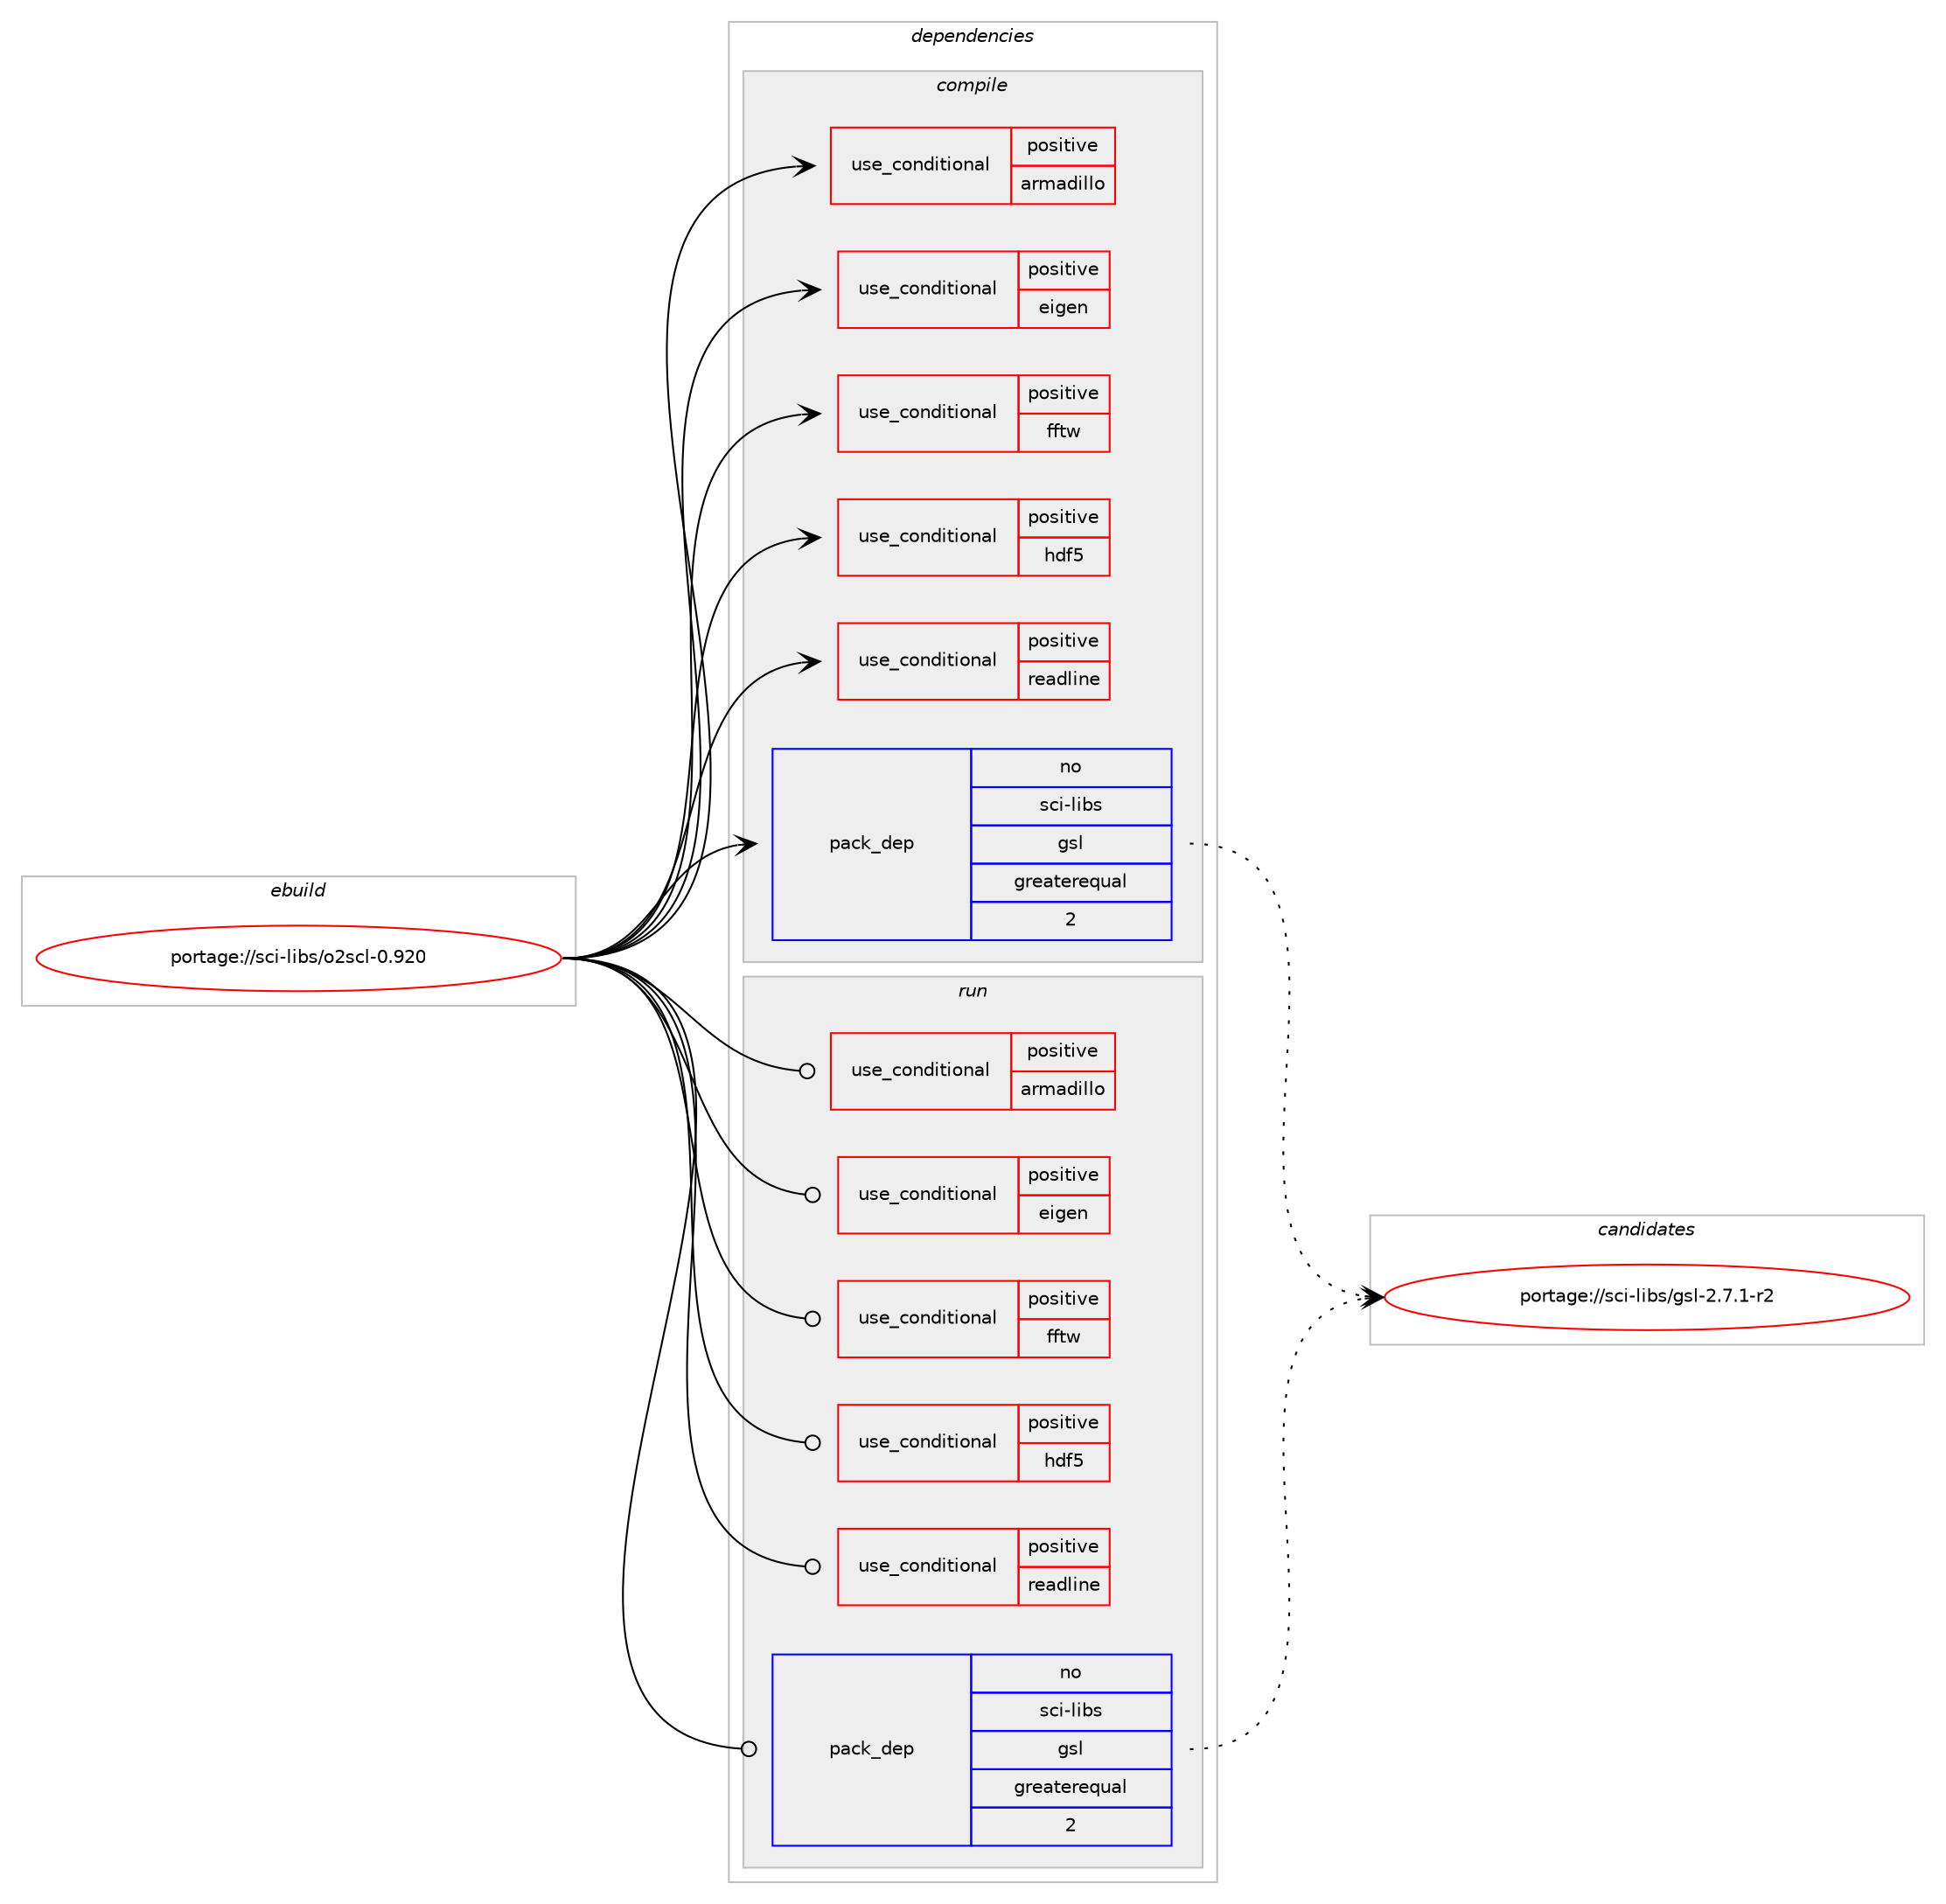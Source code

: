 digraph prolog {

# *************
# Graph options
# *************

newrank=true;
concentrate=true;
compound=true;
graph [rankdir=LR,fontname=Helvetica,fontsize=10,ranksep=1.5];#, ranksep=2.5, nodesep=0.2];
edge  [arrowhead=vee];
node  [fontname=Helvetica,fontsize=10];

# **********
# The ebuild
# **********

subgraph cluster_leftcol {
color=gray;
rank=same;
label=<<i>ebuild</i>>;
id [label="portage://sci-libs/o2scl-0.920", color=red, width=4, href="../sci-libs/o2scl-0.920.svg"];
}

# ****************
# The dependencies
# ****************

subgraph cluster_midcol {
color=gray;
label=<<i>dependencies</i>>;
subgraph cluster_compile {
fillcolor="#eeeeee";
style=filled;
label=<<i>compile</i>>;
subgraph cond104339 {
dependency202349 [label=<<TABLE BORDER="0" CELLBORDER="1" CELLSPACING="0" CELLPADDING="4"><TR><TD ROWSPAN="3" CELLPADDING="10">use_conditional</TD></TR><TR><TD>positive</TD></TR><TR><TD>armadillo</TD></TR></TABLE>>, shape=none, color=red];
# *** BEGIN UNKNOWN DEPENDENCY TYPE (TODO) ***
# dependency202349 -> package_dependency(portage://sci-libs/o2scl-0.920,install,no,sci-libs,armadillo,none,[,,],[],[use(enable(lapack),none)])
# *** END UNKNOWN DEPENDENCY TYPE (TODO) ***

}
id:e -> dependency202349:w [weight=20,style="solid",arrowhead="vee"];
subgraph cond104340 {
dependency202350 [label=<<TABLE BORDER="0" CELLBORDER="1" CELLSPACING="0" CELLPADDING="4"><TR><TD ROWSPAN="3" CELLPADDING="10">use_conditional</TD></TR><TR><TD>positive</TD></TR><TR><TD>eigen</TD></TR></TABLE>>, shape=none, color=red];
# *** BEGIN UNKNOWN DEPENDENCY TYPE (TODO) ***
# dependency202350 -> package_dependency(portage://sci-libs/o2scl-0.920,install,no,dev-cpp,eigen,none,[,,],[slot(3)],[])
# *** END UNKNOWN DEPENDENCY TYPE (TODO) ***

}
id:e -> dependency202350:w [weight=20,style="solid",arrowhead="vee"];
subgraph cond104341 {
dependency202351 [label=<<TABLE BORDER="0" CELLBORDER="1" CELLSPACING="0" CELLPADDING="4"><TR><TD ROWSPAN="3" CELLPADDING="10">use_conditional</TD></TR><TR><TD>positive</TD></TR><TR><TD>fftw</TD></TR></TABLE>>, shape=none, color=red];
# *** BEGIN UNKNOWN DEPENDENCY TYPE (TODO) ***
# dependency202351 -> package_dependency(portage://sci-libs/o2scl-0.920,install,no,sci-libs,fftw,none,[,,],[slot(3.0),equal],[])
# *** END UNKNOWN DEPENDENCY TYPE (TODO) ***

}
id:e -> dependency202351:w [weight=20,style="solid",arrowhead="vee"];
subgraph cond104342 {
dependency202352 [label=<<TABLE BORDER="0" CELLBORDER="1" CELLSPACING="0" CELLPADDING="4"><TR><TD ROWSPAN="3" CELLPADDING="10">use_conditional</TD></TR><TR><TD>positive</TD></TR><TR><TD>hdf5</TD></TR></TABLE>>, shape=none, color=red];
# *** BEGIN UNKNOWN DEPENDENCY TYPE (TODO) ***
# dependency202352 -> package_dependency(portage://sci-libs/o2scl-0.920,install,no,sci-libs,hdf5,none,[,,],[slot(0),equal],[])
# *** END UNKNOWN DEPENDENCY TYPE (TODO) ***

}
id:e -> dependency202352:w [weight=20,style="solid",arrowhead="vee"];
subgraph cond104343 {
dependency202353 [label=<<TABLE BORDER="0" CELLBORDER="1" CELLSPACING="0" CELLPADDING="4"><TR><TD ROWSPAN="3" CELLPADDING="10">use_conditional</TD></TR><TR><TD>positive</TD></TR><TR><TD>readline</TD></TR></TABLE>>, shape=none, color=red];
# *** BEGIN UNKNOWN DEPENDENCY TYPE (TODO) ***
# dependency202353 -> package_dependency(portage://sci-libs/o2scl-0.920,install,no,sys-libs,readline,none,[,,],[slot(0),equal],[])
# *** END UNKNOWN DEPENDENCY TYPE (TODO) ***

}
id:e -> dependency202353:w [weight=20,style="solid",arrowhead="vee"];
# *** BEGIN UNKNOWN DEPENDENCY TYPE (TODO) ***
# id -> package_dependency(portage://sci-libs/o2scl-0.920,install,no,dev-libs,boost,none,[,,],any_same_slot,[])
# *** END UNKNOWN DEPENDENCY TYPE (TODO) ***

subgraph pack95203 {
dependency202354 [label=<<TABLE BORDER="0" CELLBORDER="1" CELLSPACING="0" CELLPADDING="4" WIDTH="220"><TR><TD ROWSPAN="6" CELLPADDING="30">pack_dep</TD></TR><TR><TD WIDTH="110">no</TD></TR><TR><TD>sci-libs</TD></TR><TR><TD>gsl</TD></TR><TR><TD>greaterequal</TD></TR><TR><TD>2</TD></TR></TABLE>>, shape=none, color=blue];
}
id:e -> dependency202354:w [weight=20,style="solid",arrowhead="vee"];
# *** BEGIN UNKNOWN DEPENDENCY TYPE (TODO) ***
# id -> package_dependency(portage://sci-libs/o2scl-0.920,install,no,virtual,cblas,none,[,,],any_same_slot,[])
# *** END UNKNOWN DEPENDENCY TYPE (TODO) ***

# *** BEGIN UNKNOWN DEPENDENCY TYPE (TODO) ***
# id -> package_dependency(portage://sci-libs/o2scl-0.920,install,no,virtual,pkgconfig,none,[,,],[],[])
# *** END UNKNOWN DEPENDENCY TYPE (TODO) ***

}
subgraph cluster_compileandrun {
fillcolor="#eeeeee";
style=filled;
label=<<i>compile and run</i>>;
}
subgraph cluster_run {
fillcolor="#eeeeee";
style=filled;
label=<<i>run</i>>;
subgraph cond104344 {
dependency202355 [label=<<TABLE BORDER="0" CELLBORDER="1" CELLSPACING="0" CELLPADDING="4"><TR><TD ROWSPAN="3" CELLPADDING="10">use_conditional</TD></TR><TR><TD>positive</TD></TR><TR><TD>armadillo</TD></TR></TABLE>>, shape=none, color=red];
# *** BEGIN UNKNOWN DEPENDENCY TYPE (TODO) ***
# dependency202355 -> package_dependency(portage://sci-libs/o2scl-0.920,run,no,sci-libs,armadillo,none,[,,],[],[use(enable(lapack),none)])
# *** END UNKNOWN DEPENDENCY TYPE (TODO) ***

}
id:e -> dependency202355:w [weight=20,style="solid",arrowhead="odot"];
subgraph cond104345 {
dependency202356 [label=<<TABLE BORDER="0" CELLBORDER="1" CELLSPACING="0" CELLPADDING="4"><TR><TD ROWSPAN="3" CELLPADDING="10">use_conditional</TD></TR><TR><TD>positive</TD></TR><TR><TD>eigen</TD></TR></TABLE>>, shape=none, color=red];
# *** BEGIN UNKNOWN DEPENDENCY TYPE (TODO) ***
# dependency202356 -> package_dependency(portage://sci-libs/o2scl-0.920,run,no,dev-cpp,eigen,none,[,,],[slot(3)],[])
# *** END UNKNOWN DEPENDENCY TYPE (TODO) ***

}
id:e -> dependency202356:w [weight=20,style="solid",arrowhead="odot"];
subgraph cond104346 {
dependency202357 [label=<<TABLE BORDER="0" CELLBORDER="1" CELLSPACING="0" CELLPADDING="4"><TR><TD ROWSPAN="3" CELLPADDING="10">use_conditional</TD></TR><TR><TD>positive</TD></TR><TR><TD>fftw</TD></TR></TABLE>>, shape=none, color=red];
# *** BEGIN UNKNOWN DEPENDENCY TYPE (TODO) ***
# dependency202357 -> package_dependency(portage://sci-libs/o2scl-0.920,run,no,sci-libs,fftw,none,[,,],[slot(3.0),equal],[])
# *** END UNKNOWN DEPENDENCY TYPE (TODO) ***

}
id:e -> dependency202357:w [weight=20,style="solid",arrowhead="odot"];
subgraph cond104347 {
dependency202358 [label=<<TABLE BORDER="0" CELLBORDER="1" CELLSPACING="0" CELLPADDING="4"><TR><TD ROWSPAN="3" CELLPADDING="10">use_conditional</TD></TR><TR><TD>positive</TD></TR><TR><TD>hdf5</TD></TR></TABLE>>, shape=none, color=red];
# *** BEGIN UNKNOWN DEPENDENCY TYPE (TODO) ***
# dependency202358 -> package_dependency(portage://sci-libs/o2scl-0.920,run,no,sci-libs,hdf5,none,[,,],[slot(0),equal],[])
# *** END UNKNOWN DEPENDENCY TYPE (TODO) ***

}
id:e -> dependency202358:w [weight=20,style="solid",arrowhead="odot"];
subgraph cond104348 {
dependency202359 [label=<<TABLE BORDER="0" CELLBORDER="1" CELLSPACING="0" CELLPADDING="4"><TR><TD ROWSPAN="3" CELLPADDING="10">use_conditional</TD></TR><TR><TD>positive</TD></TR><TR><TD>readline</TD></TR></TABLE>>, shape=none, color=red];
# *** BEGIN UNKNOWN DEPENDENCY TYPE (TODO) ***
# dependency202359 -> package_dependency(portage://sci-libs/o2scl-0.920,run,no,sys-libs,readline,none,[,,],[slot(0),equal],[])
# *** END UNKNOWN DEPENDENCY TYPE (TODO) ***

}
id:e -> dependency202359:w [weight=20,style="solid",arrowhead="odot"];
# *** BEGIN UNKNOWN DEPENDENCY TYPE (TODO) ***
# id -> package_dependency(portage://sci-libs/o2scl-0.920,run,no,dev-libs,boost,none,[,,],any_same_slot,[])
# *** END UNKNOWN DEPENDENCY TYPE (TODO) ***

subgraph pack95204 {
dependency202360 [label=<<TABLE BORDER="0" CELLBORDER="1" CELLSPACING="0" CELLPADDING="4" WIDTH="220"><TR><TD ROWSPAN="6" CELLPADDING="30">pack_dep</TD></TR><TR><TD WIDTH="110">no</TD></TR><TR><TD>sci-libs</TD></TR><TR><TD>gsl</TD></TR><TR><TD>greaterequal</TD></TR><TR><TD>2</TD></TR></TABLE>>, shape=none, color=blue];
}
id:e -> dependency202360:w [weight=20,style="solid",arrowhead="odot"];
# *** BEGIN UNKNOWN DEPENDENCY TYPE (TODO) ***
# id -> package_dependency(portage://sci-libs/o2scl-0.920,run,no,virtual,cblas,none,[,,],any_same_slot,[])
# *** END UNKNOWN DEPENDENCY TYPE (TODO) ***

}
}

# **************
# The candidates
# **************

subgraph cluster_choices {
rank=same;
color=gray;
label=<<i>candidates</i>>;

subgraph choice95203 {
color=black;
nodesep=1;
choice115991054510810598115471031151084550465546494511450 [label="portage://sci-libs/gsl-2.7.1-r2", color=red, width=4,href="../sci-libs/gsl-2.7.1-r2.svg"];
dependency202354:e -> choice115991054510810598115471031151084550465546494511450:w [style=dotted,weight="100"];
}
subgraph choice95204 {
color=black;
nodesep=1;
choice115991054510810598115471031151084550465546494511450 [label="portage://sci-libs/gsl-2.7.1-r2", color=red, width=4,href="../sci-libs/gsl-2.7.1-r2.svg"];
dependency202360:e -> choice115991054510810598115471031151084550465546494511450:w [style=dotted,weight="100"];
}
}

}
